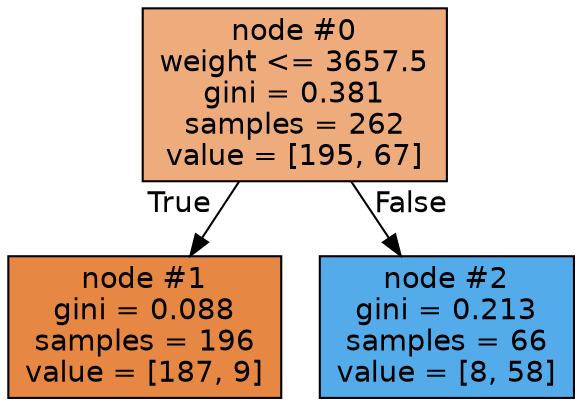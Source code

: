 digraph Tree {
node [shape=box, style="filled", color="black", fontname="helvetica"] ;
graph [ranksep=equally, splines=polyline] ;
edge [fontname="helvetica"] ;
0 [label="node #0\nweight <= 3657.5\ngini = 0.381\nsamples = 262\nvalue = [195, 67]", fillcolor="#eeac7d"] ;
1 [label="node #1\ngini = 0.088\nsamples = 196\nvalue = [187, 9]", fillcolor="#e68743"] ;
0 -> 1 [labeldistance=2.5, labelangle=45, headlabel="True"] ;
2 [label="node #2\ngini = 0.213\nsamples = 66\nvalue = [8, 58]", fillcolor="#54abe9"] ;
0 -> 2 [labeldistance=2.5, labelangle=-45, headlabel="False"] ;
{rank=same ; 0} ;
{rank=same ; 1; 2} ;
}